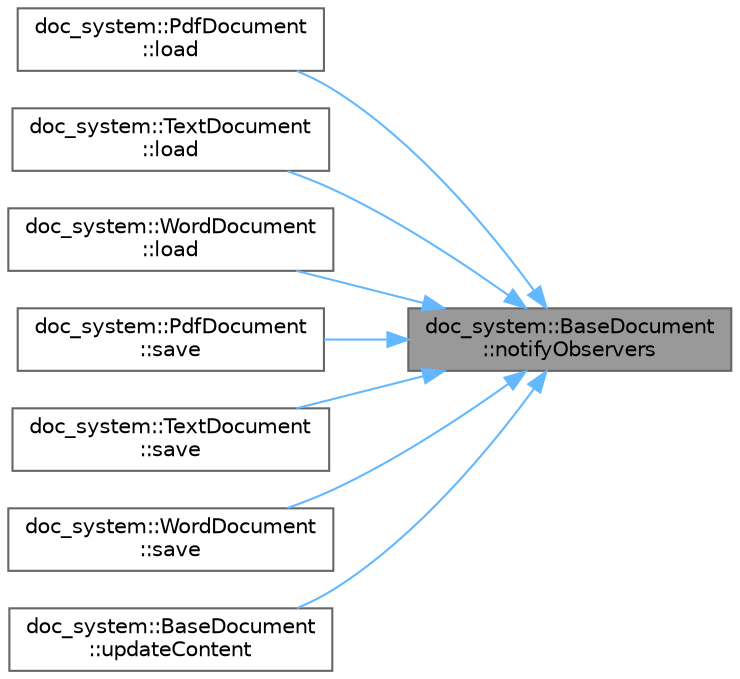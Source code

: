 digraph "doc_system::BaseDocument::notifyObservers"
{
 // INTERACTIVE_SVG=YES
 // LATEX_PDF_SIZE
  bgcolor="transparent";
  edge [fontname=Helvetica,fontsize=10,labelfontname=Helvetica,labelfontsize=10];
  node [fontname=Helvetica,fontsize=10,shape=box,height=0.2,width=0.4];
  rankdir="RL";
  Node1 [id="Node000001",label="doc_system::BaseDocument\l::notifyObservers",height=0.2,width=0.4,color="gray40", fillcolor="grey60", style="filled", fontcolor="black",tooltip=" "];
  Node1 -> Node2 [id="edge1_Node000001_Node000002",dir="back",color="steelblue1",style="solid",tooltip=" "];
  Node2 [id="Node000002",label="doc_system::PdfDocument\l::load",height=0.2,width=0.4,color="grey40", fillcolor="white", style="filled",URL="$classdoc__system_1_1_pdf_document.html#a997fa4d3b6f10c43ba623982e50849c3",tooltip=" "];
  Node1 -> Node3 [id="edge2_Node000001_Node000003",dir="back",color="steelblue1",style="solid",tooltip=" "];
  Node3 [id="Node000003",label="doc_system::TextDocument\l::load",height=0.2,width=0.4,color="grey40", fillcolor="white", style="filled",URL="$classdoc__system_1_1_text_document.html#a9cb562fd46dd0bf6bcfb763cbe93c132",tooltip=" "];
  Node1 -> Node4 [id="edge3_Node000001_Node000004",dir="back",color="steelblue1",style="solid",tooltip=" "];
  Node4 [id="Node000004",label="doc_system::WordDocument\l::load",height=0.2,width=0.4,color="grey40", fillcolor="white", style="filled",URL="$classdoc__system_1_1_word_document.html#a105d144893b3be8bbd6f300c3e675dd2",tooltip=" "];
  Node1 -> Node5 [id="edge4_Node000001_Node000005",dir="back",color="steelblue1",style="solid",tooltip=" "];
  Node5 [id="Node000005",label="doc_system::PdfDocument\l::save",height=0.2,width=0.4,color="grey40", fillcolor="white", style="filled",URL="$classdoc__system_1_1_pdf_document.html#a114ad64cff3a056de3b78fcb07373619",tooltip=" "];
  Node1 -> Node6 [id="edge5_Node000001_Node000006",dir="back",color="steelblue1",style="solid",tooltip=" "];
  Node6 [id="Node000006",label="doc_system::TextDocument\l::save",height=0.2,width=0.4,color="grey40", fillcolor="white", style="filled",URL="$classdoc__system_1_1_text_document.html#a8061a6e9fc97d15700247c9b71beb3de",tooltip=" "];
  Node1 -> Node7 [id="edge6_Node000001_Node000007",dir="back",color="steelblue1",style="solid",tooltip=" "];
  Node7 [id="Node000007",label="doc_system::WordDocument\l::save",height=0.2,width=0.4,color="grey40", fillcolor="white", style="filled",URL="$classdoc__system_1_1_word_document.html#a29e22dd1bfde4f38481e9e527fed540f",tooltip=" "];
  Node1 -> Node8 [id="edge7_Node000001_Node000008",dir="back",color="steelblue1",style="solid",tooltip=" "];
  Node8 [id="Node000008",label="doc_system::BaseDocument\l::updateContent",height=0.2,width=0.4,color="grey40", fillcolor="white", style="filled",URL="$classdoc__system_1_1_base_document.html#a7f323ca65cb245e048fd2458c8756311",tooltip=" "];
}

